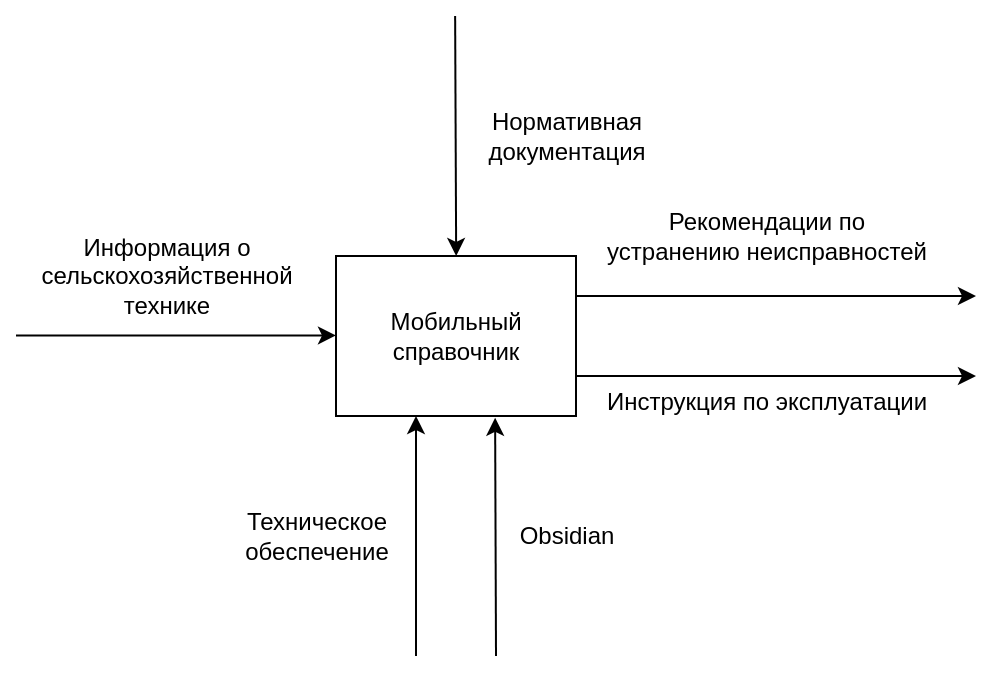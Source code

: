 <mxfile version="23.1.7" type="github">
  <diagram name="Page-1" id="2YBvvXClWsGukQMizWep">
    <mxGraphModel dx="596" dy="400" grid="1" gridSize="10" guides="1" tooltips="1" connect="1" arrows="1" fold="1" page="1" pageScale="1" pageWidth="850" pageHeight="1100" math="0" shadow="0">
      <root>
        <mxCell id="0" />
        <mxCell id="1" parent="0" />
        <mxCell id="Z3drW9QvDPsj6_xIlieq-7" style="edgeStyle=orthogonalEdgeStyle;rounded=0;orthogonalLoop=1;jettySize=auto;html=1;exitX=1;exitY=0.75;exitDx=0;exitDy=0;" edge="1" parent="1" source="Z3drW9QvDPsj6_xIlieq-2">
          <mxGeometry relative="1" as="geometry">
            <mxPoint x="680" y="340" as="targetPoint" />
          </mxGeometry>
        </mxCell>
        <mxCell id="Z3drW9QvDPsj6_xIlieq-8" style="edgeStyle=orthogonalEdgeStyle;rounded=0;orthogonalLoop=1;jettySize=auto;html=1;exitX=1;exitY=0.25;exitDx=0;exitDy=0;" edge="1" parent="1" source="Z3drW9QvDPsj6_xIlieq-2">
          <mxGeometry relative="1" as="geometry">
            <mxPoint x="680" y="300" as="targetPoint" />
          </mxGeometry>
        </mxCell>
        <mxCell id="Z3drW9QvDPsj6_xIlieq-2" value="Мобильный&lt;br&gt;справочник" style="rounded=0;whiteSpace=wrap;html=1;" vertex="1" parent="1">
          <mxGeometry x="360" y="280" width="120" height="80" as="geometry" />
        </mxCell>
        <mxCell id="Z3drW9QvDPsj6_xIlieq-3" value="" style="endArrow=classic;html=1;rounded=0;entryX=0.663;entryY=1.011;entryDx=0;entryDy=0;entryPerimeter=0;" edge="1" parent="1" target="Z3drW9QvDPsj6_xIlieq-2">
          <mxGeometry width="50" height="50" relative="1" as="geometry">
            <mxPoint x="440" y="480" as="sourcePoint" />
            <mxPoint x="490" y="390" as="targetPoint" />
          </mxGeometry>
        </mxCell>
        <mxCell id="Z3drW9QvDPsj6_xIlieq-4" value="Obsidian" style="text;html=1;align=center;verticalAlign=middle;resizable=0;points=[];autosize=1;strokeColor=none;fillColor=none;" vertex="1" parent="1">
          <mxGeometry x="440" y="405" width="70" height="30" as="geometry" />
        </mxCell>
        <mxCell id="Z3drW9QvDPsj6_xIlieq-5" value="" style="edgeStyle=none;orthogonalLoop=1;jettySize=auto;html=1;rounded=0;entryX=0.312;entryY=1.024;entryDx=0;entryDy=0;entryPerimeter=0;" edge="1" parent="1">
          <mxGeometry width="100" relative="1" as="geometry">
            <mxPoint x="400" y="480" as="sourcePoint" />
            <mxPoint x="400.0" y="360.0" as="targetPoint" />
            <Array as="points" />
          </mxGeometry>
        </mxCell>
        <mxCell id="Z3drW9QvDPsj6_xIlieq-6" value="Техническое&lt;br&gt;обеспечение" style="text;html=1;align=center;verticalAlign=middle;resizable=0;points=[];autosize=1;strokeColor=none;fillColor=none;" vertex="1" parent="1">
          <mxGeometry x="300" y="400" width="100" height="40" as="geometry" />
        </mxCell>
        <mxCell id="Z3drW9QvDPsj6_xIlieq-9" value="Рекомендации по &lt;br&gt;устранению неисправностей" style="text;html=1;align=center;verticalAlign=middle;resizable=0;points=[];autosize=1;strokeColor=none;fillColor=none;" vertex="1" parent="1">
          <mxGeometry x="480" y="250" width="190" height="40" as="geometry" />
        </mxCell>
        <mxCell id="Z3drW9QvDPsj6_xIlieq-10" value="Инструкция по эксплуатации" style="text;html=1;align=center;verticalAlign=middle;resizable=0;points=[];autosize=1;strokeColor=none;fillColor=none;" vertex="1" parent="1">
          <mxGeometry x="480" y="338" width="190" height="30" as="geometry" />
        </mxCell>
        <mxCell id="Z3drW9QvDPsj6_xIlieq-11" value="" style="edgeStyle=none;orthogonalLoop=1;jettySize=auto;html=1;rounded=0;entryX=0.671;entryY=-0.019;entryDx=0;entryDy=0;entryPerimeter=0;" edge="1" parent="1">
          <mxGeometry width="100" relative="1" as="geometry">
            <mxPoint x="419.57" y="160" as="sourcePoint" />
            <mxPoint x="420.09" y="280" as="targetPoint" />
            <Array as="points" />
          </mxGeometry>
        </mxCell>
        <mxCell id="Z3drW9QvDPsj6_xIlieq-13" value="Нормативная &lt;br&gt;документация" style="text;html=1;align=center;verticalAlign=middle;resizable=0;points=[];autosize=1;strokeColor=none;fillColor=none;" vertex="1" parent="1">
          <mxGeometry x="425" y="200" width="100" height="40" as="geometry" />
        </mxCell>
        <mxCell id="Z3drW9QvDPsj6_xIlieq-15" value="" style="edgeStyle=none;orthogonalLoop=1;jettySize=auto;html=1;rounded=0;entryX=0;entryY=0.25;entryDx=0;entryDy=0;" edge="1" parent="1">
          <mxGeometry width="100" relative="1" as="geometry">
            <mxPoint x="200" y="319.74" as="sourcePoint" />
            <mxPoint x="360" y="319.74" as="targetPoint" />
            <Array as="points">
              <mxPoint x="240" y="319.74" />
            </Array>
          </mxGeometry>
        </mxCell>
        <mxCell id="Z3drW9QvDPsj6_xIlieq-16" value="Информация о&lt;br&gt;сельскохозяйственной&lt;div&gt;технике&lt;/div&gt;" style="text;html=1;align=center;verticalAlign=middle;resizable=0;points=[];autosize=1;strokeColor=none;fillColor=none;" vertex="1" parent="1">
          <mxGeometry x="200" y="260" width="150" height="60" as="geometry" />
        </mxCell>
      </root>
    </mxGraphModel>
  </diagram>
</mxfile>

